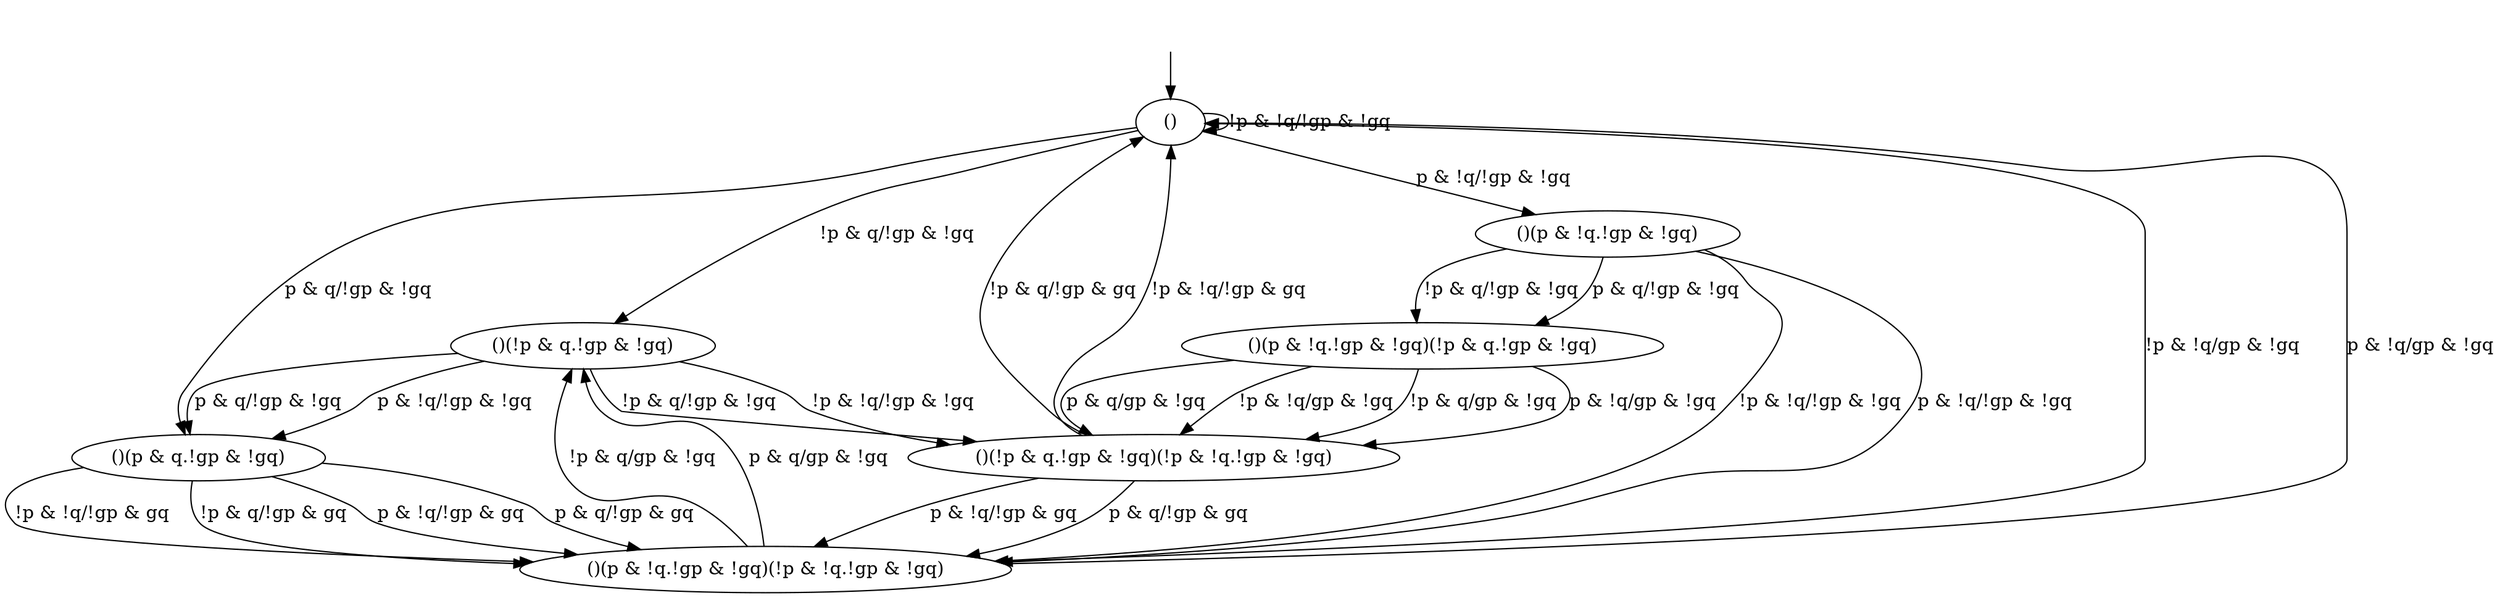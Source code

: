 digraph "examples/ArbitersTwoProcess/example9" {
"()" [label="()"];
"()(!p & q.!gp & !gq)" [label="()(!p & q.!gp & !gq)"];
"()(p & !q.!gp & !gq)" [label="()(p & !q.!gp & !gq)"];
"()(p & q.!gp & !gq)" [label="()(p & q.!gp & !gq)"];
"()(!p & q.!gp & !gq)(!p & !q.!gp & !gq)" [label="()(!p & q.!gp & !gq)(!p & !q.!gp & !gq)"];
"()(p & !q.!gp & !gq)(!p & !q.!gp & !gq)" [label="()(p & !q.!gp & !gq)(!p & !q.!gp & !gq)"];
"()(p & !q.!gp & !gq)(!p & q.!gp & !gq)" [label="()(p & !q.!gp & !gq)(!p & q.!gp & !gq)"];
"()" -> "()"  [label="!p & !q/!gp & !gq"];
"()" -> "()(!p & q.!gp & !gq)"  [label="!p & q/!gp & !gq"];
"()" -> "()(p & !q.!gp & !gq)"  [label="p & !q/!gp & !gq"];
"()" -> "()(p & q.!gp & !gq)"  [label="p & q/!gp & !gq"];
"()(!p & q.!gp & !gq)" -> "()(!p & q.!gp & !gq)(!p & !q.!gp & !gq)"  [label="!p & !q/!gp & !gq"];
"()(!p & q.!gp & !gq)" -> "()(!p & q.!gp & !gq)(!p & !q.!gp & !gq)"  [label="!p & q/!gp & !gq"];
"()(!p & q.!gp & !gq)" -> "()(p & q.!gp & !gq)"  [label="p & !q/!gp & !gq"];
"()(!p & q.!gp & !gq)" -> "()(p & q.!gp & !gq)"  [label="p & q/!gp & !gq"];
"()(p & !q.!gp & !gq)" -> "()(p & !q.!gp & !gq)(!p & !q.!gp & !gq)"  [label="!p & !q/!gp & !gq"];
"()(p & !q.!gp & !gq)" -> "()(p & !q.!gp & !gq)(!p & q.!gp & !gq)"  [label="!p & q/!gp & !gq"];
"()(p & !q.!gp & !gq)" -> "()(p & !q.!gp & !gq)(!p & !q.!gp & !gq)"  [label="p & !q/!gp & !gq"];
"()(p & !q.!gp & !gq)" -> "()(p & !q.!gp & !gq)(!p & q.!gp & !gq)"  [label="p & q/!gp & !gq"];
"()(p & q.!gp & !gq)" -> "()(p & !q.!gp & !gq)(!p & !q.!gp & !gq)"  [label="!p & !q/!gp & gq"];
"()(p & q.!gp & !gq)" -> "()(p & !q.!gp & !gq)(!p & !q.!gp & !gq)"  [label="!p & q/!gp & gq"];
"()(p & q.!gp & !gq)" -> "()(p & !q.!gp & !gq)(!p & !q.!gp & !gq)"  [label="p & !q/!gp & gq"];
"()(p & q.!gp & !gq)" -> "()(p & !q.!gp & !gq)(!p & !q.!gp & !gq)"  [label="p & q/!gp & gq"];
"()(!p & q.!gp & !gq)(!p & !q.!gp & !gq)" -> "()"  [label="!p & !q/!gp & gq"];
"()(!p & q.!gp & !gq)(!p & !q.!gp & !gq)" -> "()"  [label="!p & q/!gp & gq"];
"()(!p & q.!gp & !gq)(!p & !q.!gp & !gq)" -> "()(p & !q.!gp & !gq)(!p & !q.!gp & !gq)"  [label="p & !q/!gp & gq"];
"()(!p & q.!gp & !gq)(!p & !q.!gp & !gq)" -> "()(p & !q.!gp & !gq)(!p & !q.!gp & !gq)"  [label="p & q/!gp & gq"];
"()(p & !q.!gp & !gq)(!p & !q.!gp & !gq)" -> "()"  [label="!p & !q/gp & !gq"];
"()(p & !q.!gp & !gq)(!p & !q.!gp & !gq)" -> "()(!p & q.!gp & !gq)"  [label="!p & q/gp & !gq"];
"()(p & !q.!gp & !gq)(!p & !q.!gp & !gq)" -> "()"  [label="p & !q/gp & !gq"];
"()(p & !q.!gp & !gq)(!p & !q.!gp & !gq)" -> "()(!p & q.!gp & !gq)"  [label="p & q/gp & !gq"];
"()(p & !q.!gp & !gq)(!p & q.!gp & !gq)" -> "()(!p & q.!gp & !gq)(!p & !q.!gp & !gq)"  [label="!p & !q/gp & !gq"];
"()(p & !q.!gp & !gq)(!p & q.!gp & !gq)" -> "()(!p & q.!gp & !gq)(!p & !q.!gp & !gq)"  [label="!p & q/gp & !gq"];
"()(p & !q.!gp & !gq)(!p & q.!gp & !gq)" -> "()(!p & q.!gp & !gq)(!p & !q.!gp & !gq)"  [label="p & !q/gp & !gq"];
"()(p & !q.!gp & !gq)(!p & q.!gp & !gq)" -> "()(!p & q.!gp & !gq)(!p & !q.!gp & !gq)"  [label="p & q/gp & !gq"];
__start0 [label="", shape=none];
__start0 -> "()"  [label=""];
}
